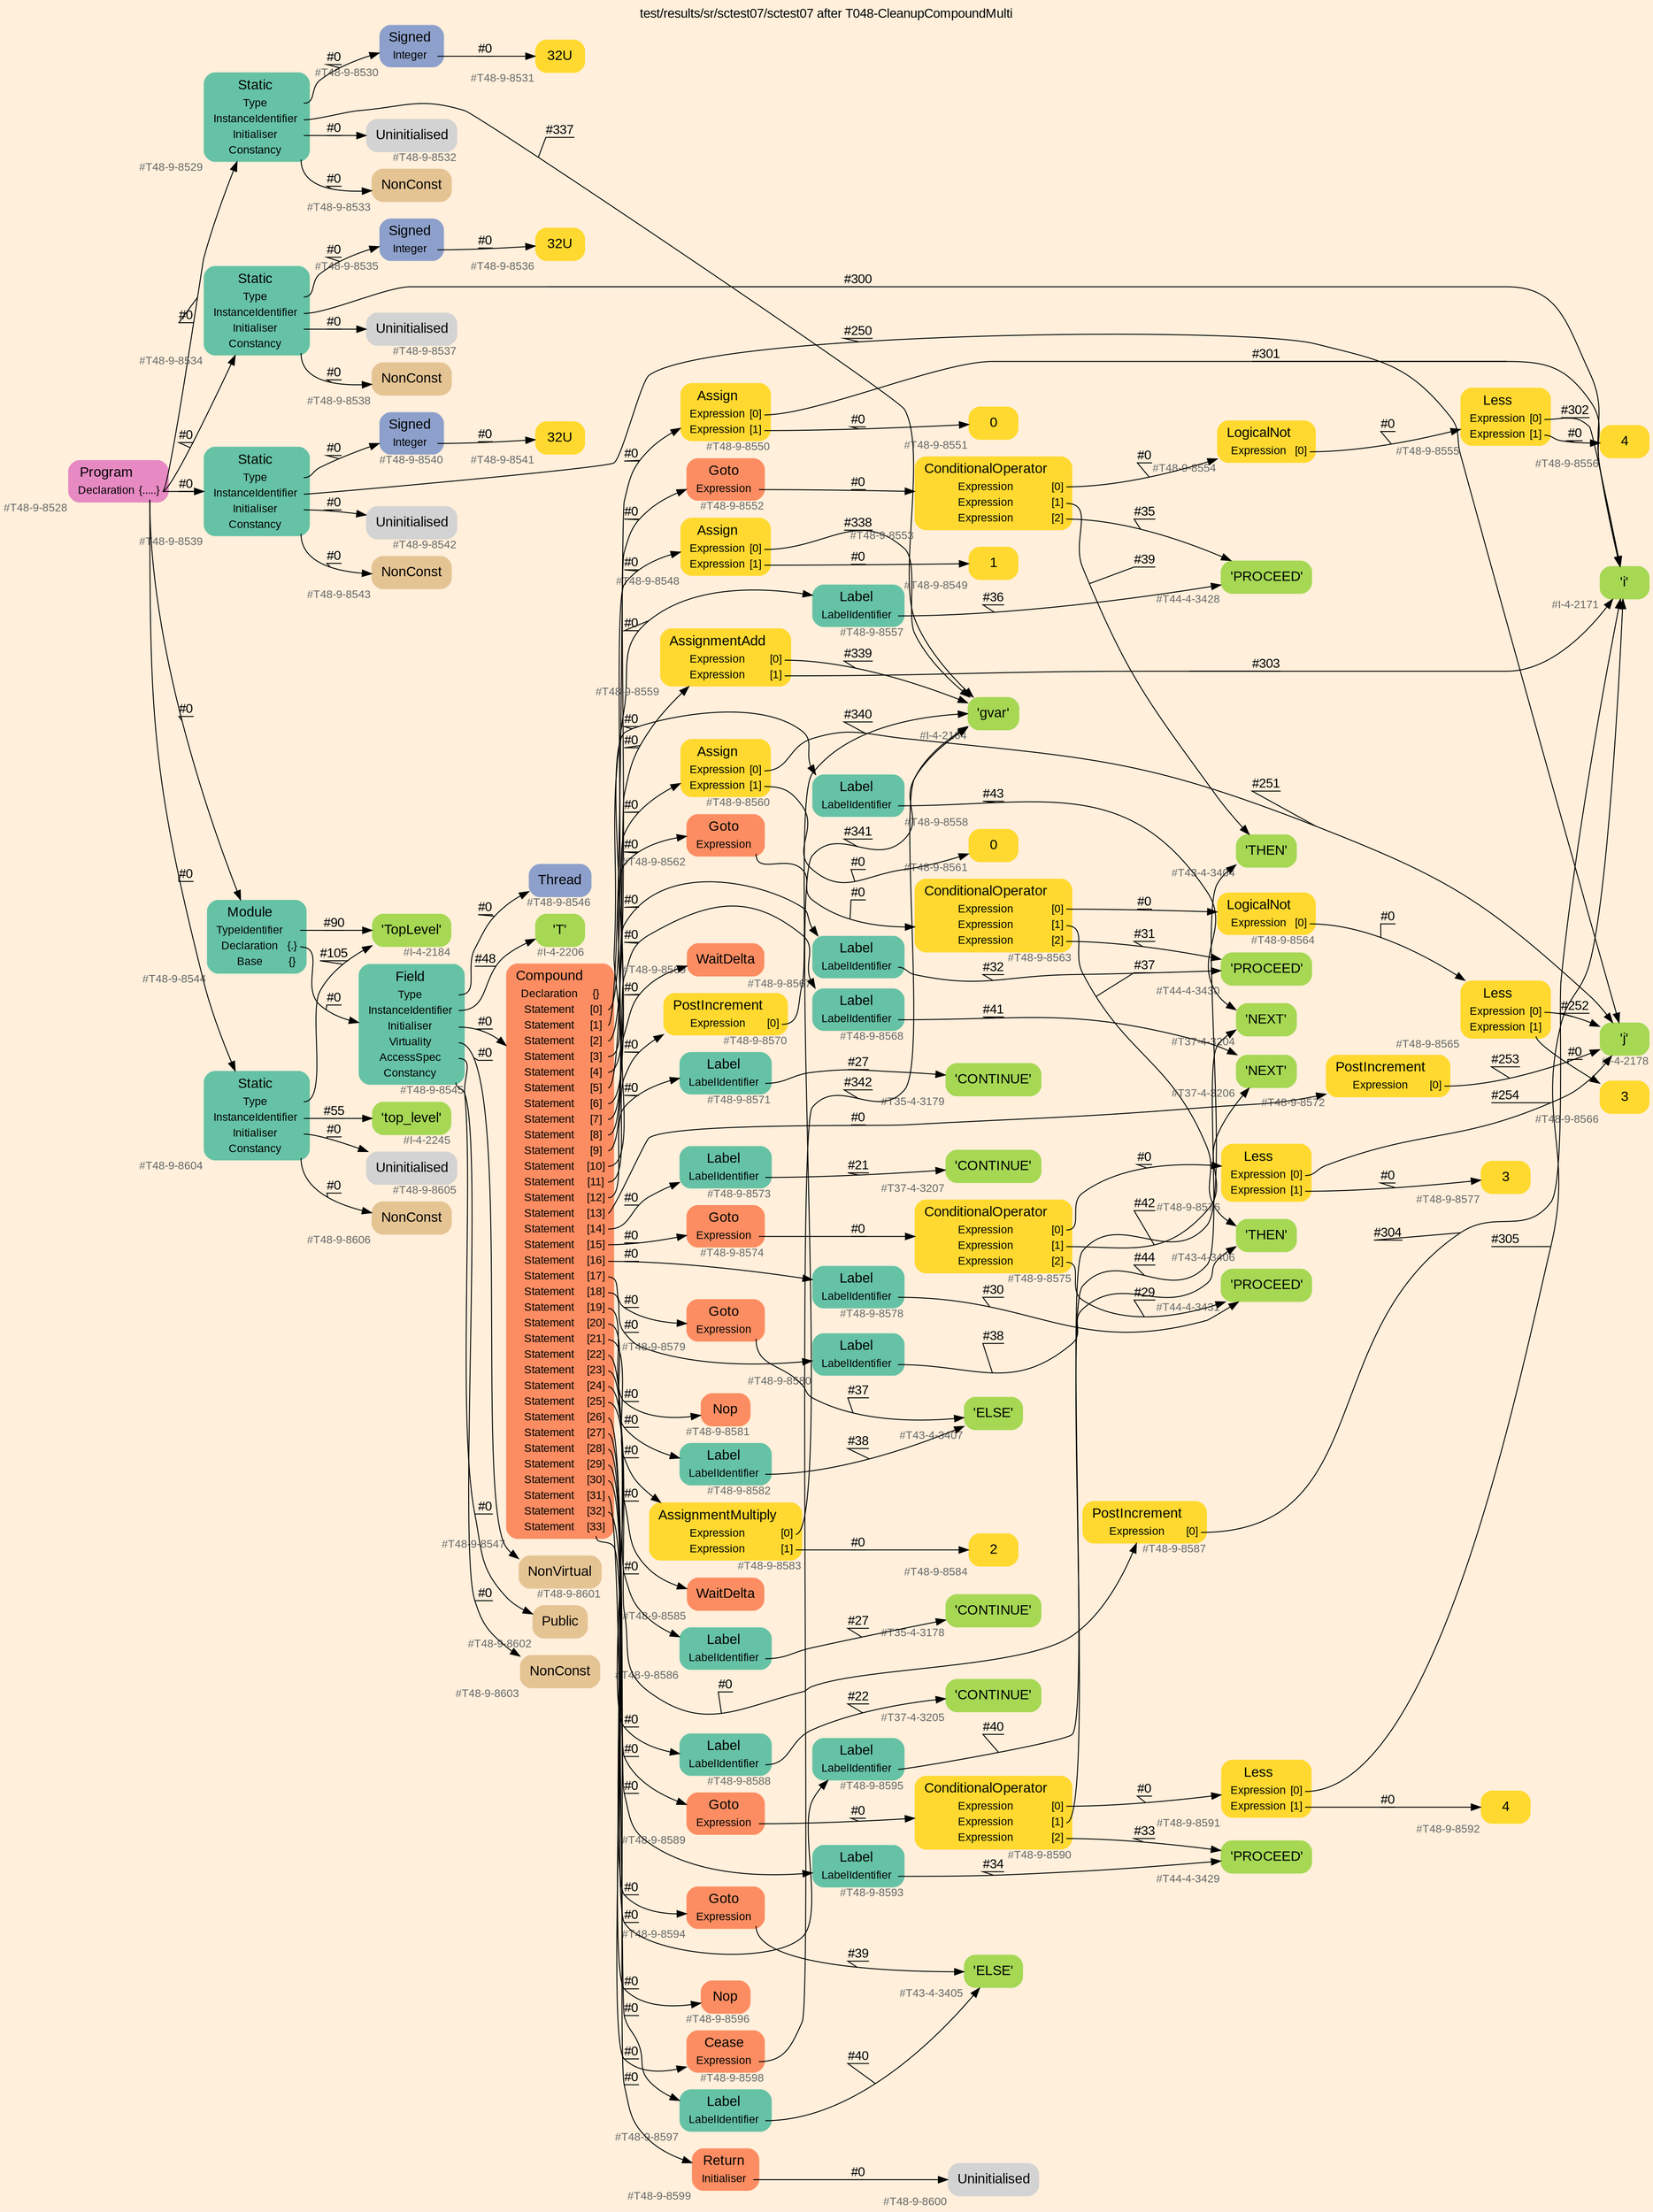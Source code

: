 digraph "test/results/sr/sctest07/sctest07 after T048-CleanupCompoundMulti" {
label = "test/results/sr/sctest07/sctest07 after T048-CleanupCompoundMulti"
labelloc = t
graph [
    rankdir = "LR"
    ranksep = 0.3
    bgcolor = antiquewhite1
    color = black
    fontcolor = black
    fontname = "Arial"
];
node [
    fontname = "Arial"
];
edge [
    fontname = "Arial"
];

// -------------------- node figure --------------------
// -------- block #T48-9-8528 ----------
"#T48-9-8528" [
    fillcolor = "/set28/4"
    xlabel = "#T48-9-8528"
    fontsize = "12"
    fontcolor = grey40
    shape = "plaintext"
    label = <<TABLE BORDER="0" CELLBORDER="0" CELLSPACING="0">
     <TR><TD><FONT COLOR="black" POINT-SIZE="15">Program</FONT></TD></TR>
     <TR><TD><FONT COLOR="black" POINT-SIZE="12">Declaration</FONT></TD><TD PORT="port0"><FONT COLOR="black" POINT-SIZE="12">{.....}</FONT></TD></TR>
    </TABLE>>
    style = "rounded,filled"
];

// -------- block #T48-9-8529 ----------
"#T48-9-8529" [
    fillcolor = "/set28/1"
    xlabel = "#T48-9-8529"
    fontsize = "12"
    fontcolor = grey40
    shape = "plaintext"
    label = <<TABLE BORDER="0" CELLBORDER="0" CELLSPACING="0">
     <TR><TD><FONT COLOR="black" POINT-SIZE="15">Static</FONT></TD></TR>
     <TR><TD><FONT COLOR="black" POINT-SIZE="12">Type</FONT></TD><TD PORT="port0"></TD></TR>
     <TR><TD><FONT COLOR="black" POINT-SIZE="12">InstanceIdentifier</FONT></TD><TD PORT="port1"></TD></TR>
     <TR><TD><FONT COLOR="black" POINT-SIZE="12">Initialiser</FONT></TD><TD PORT="port2"></TD></TR>
     <TR><TD><FONT COLOR="black" POINT-SIZE="12">Constancy</FONT></TD><TD PORT="port3"></TD></TR>
    </TABLE>>
    style = "rounded,filled"
];

// -------- block #T48-9-8530 ----------
"#T48-9-8530" [
    fillcolor = "/set28/3"
    xlabel = "#T48-9-8530"
    fontsize = "12"
    fontcolor = grey40
    shape = "plaintext"
    label = <<TABLE BORDER="0" CELLBORDER="0" CELLSPACING="0">
     <TR><TD><FONT COLOR="black" POINT-SIZE="15">Signed</FONT></TD></TR>
     <TR><TD><FONT COLOR="black" POINT-SIZE="12">Integer</FONT></TD><TD PORT="port0"></TD></TR>
    </TABLE>>
    style = "rounded,filled"
];

// -------- block #T48-9-8531 ----------
"#T48-9-8531" [
    fillcolor = "/set28/6"
    xlabel = "#T48-9-8531"
    fontsize = "12"
    fontcolor = grey40
    shape = "plaintext"
    label = <<TABLE BORDER="0" CELLBORDER="0" CELLSPACING="0">
     <TR><TD><FONT COLOR="black" POINT-SIZE="15">32U</FONT></TD></TR>
    </TABLE>>
    style = "rounded,filled"
];

// -------- block #I-4-2164 ----------
"#I-4-2164" [
    fillcolor = "/set28/5"
    xlabel = "#I-4-2164"
    fontsize = "12"
    fontcolor = grey40
    shape = "plaintext"
    label = <<TABLE BORDER="0" CELLBORDER="0" CELLSPACING="0">
     <TR><TD><FONT COLOR="black" POINT-SIZE="15">'gvar'</FONT></TD></TR>
    </TABLE>>
    style = "rounded,filled"
];

// -------- block #T48-9-8532 ----------
"#T48-9-8532" [
    xlabel = "#T48-9-8532"
    fontsize = "12"
    fontcolor = grey40
    shape = "plaintext"
    label = <<TABLE BORDER="0" CELLBORDER="0" CELLSPACING="0">
     <TR><TD><FONT COLOR="black" POINT-SIZE="15">Uninitialised</FONT></TD></TR>
    </TABLE>>
    style = "rounded,filled"
];

// -------- block #T48-9-8533 ----------
"#T48-9-8533" [
    fillcolor = "/set28/7"
    xlabel = "#T48-9-8533"
    fontsize = "12"
    fontcolor = grey40
    shape = "plaintext"
    label = <<TABLE BORDER="0" CELLBORDER="0" CELLSPACING="0">
     <TR><TD><FONT COLOR="black" POINT-SIZE="15">NonConst</FONT></TD></TR>
    </TABLE>>
    style = "rounded,filled"
];

// -------- block #T48-9-8534 ----------
"#T48-9-8534" [
    fillcolor = "/set28/1"
    xlabel = "#T48-9-8534"
    fontsize = "12"
    fontcolor = grey40
    shape = "plaintext"
    label = <<TABLE BORDER="0" CELLBORDER="0" CELLSPACING="0">
     <TR><TD><FONT COLOR="black" POINT-SIZE="15">Static</FONT></TD></TR>
     <TR><TD><FONT COLOR="black" POINT-SIZE="12">Type</FONT></TD><TD PORT="port0"></TD></TR>
     <TR><TD><FONT COLOR="black" POINT-SIZE="12">InstanceIdentifier</FONT></TD><TD PORT="port1"></TD></TR>
     <TR><TD><FONT COLOR="black" POINT-SIZE="12">Initialiser</FONT></TD><TD PORT="port2"></TD></TR>
     <TR><TD><FONT COLOR="black" POINT-SIZE="12">Constancy</FONT></TD><TD PORT="port3"></TD></TR>
    </TABLE>>
    style = "rounded,filled"
];

// -------- block #T48-9-8535 ----------
"#T48-9-8535" [
    fillcolor = "/set28/3"
    xlabel = "#T48-9-8535"
    fontsize = "12"
    fontcolor = grey40
    shape = "plaintext"
    label = <<TABLE BORDER="0" CELLBORDER="0" CELLSPACING="0">
     <TR><TD><FONT COLOR="black" POINT-SIZE="15">Signed</FONT></TD></TR>
     <TR><TD><FONT COLOR="black" POINT-SIZE="12">Integer</FONT></TD><TD PORT="port0"></TD></TR>
    </TABLE>>
    style = "rounded,filled"
];

// -------- block #T48-9-8536 ----------
"#T48-9-8536" [
    fillcolor = "/set28/6"
    xlabel = "#T48-9-8536"
    fontsize = "12"
    fontcolor = grey40
    shape = "plaintext"
    label = <<TABLE BORDER="0" CELLBORDER="0" CELLSPACING="0">
     <TR><TD><FONT COLOR="black" POINT-SIZE="15">32U</FONT></TD></TR>
    </TABLE>>
    style = "rounded,filled"
];

// -------- block #I-4-2171 ----------
"#I-4-2171" [
    fillcolor = "/set28/5"
    xlabel = "#I-4-2171"
    fontsize = "12"
    fontcolor = grey40
    shape = "plaintext"
    label = <<TABLE BORDER="0" CELLBORDER="0" CELLSPACING="0">
     <TR><TD><FONT COLOR="black" POINT-SIZE="15">'i'</FONT></TD></TR>
    </TABLE>>
    style = "rounded,filled"
];

// -------- block #T48-9-8537 ----------
"#T48-9-8537" [
    xlabel = "#T48-9-8537"
    fontsize = "12"
    fontcolor = grey40
    shape = "plaintext"
    label = <<TABLE BORDER="0" CELLBORDER="0" CELLSPACING="0">
     <TR><TD><FONT COLOR="black" POINT-SIZE="15">Uninitialised</FONT></TD></TR>
    </TABLE>>
    style = "rounded,filled"
];

// -------- block #T48-9-8538 ----------
"#T48-9-8538" [
    fillcolor = "/set28/7"
    xlabel = "#T48-9-8538"
    fontsize = "12"
    fontcolor = grey40
    shape = "plaintext"
    label = <<TABLE BORDER="0" CELLBORDER="0" CELLSPACING="0">
     <TR><TD><FONT COLOR="black" POINT-SIZE="15">NonConst</FONT></TD></TR>
    </TABLE>>
    style = "rounded,filled"
];

// -------- block #T48-9-8539 ----------
"#T48-9-8539" [
    fillcolor = "/set28/1"
    xlabel = "#T48-9-8539"
    fontsize = "12"
    fontcolor = grey40
    shape = "plaintext"
    label = <<TABLE BORDER="0" CELLBORDER="0" CELLSPACING="0">
     <TR><TD><FONT COLOR="black" POINT-SIZE="15">Static</FONT></TD></TR>
     <TR><TD><FONT COLOR="black" POINT-SIZE="12">Type</FONT></TD><TD PORT="port0"></TD></TR>
     <TR><TD><FONT COLOR="black" POINT-SIZE="12">InstanceIdentifier</FONT></TD><TD PORT="port1"></TD></TR>
     <TR><TD><FONT COLOR="black" POINT-SIZE="12">Initialiser</FONT></TD><TD PORT="port2"></TD></TR>
     <TR><TD><FONT COLOR="black" POINT-SIZE="12">Constancy</FONT></TD><TD PORT="port3"></TD></TR>
    </TABLE>>
    style = "rounded,filled"
];

// -------- block #T48-9-8540 ----------
"#T48-9-8540" [
    fillcolor = "/set28/3"
    xlabel = "#T48-9-8540"
    fontsize = "12"
    fontcolor = grey40
    shape = "plaintext"
    label = <<TABLE BORDER="0" CELLBORDER="0" CELLSPACING="0">
     <TR><TD><FONT COLOR="black" POINT-SIZE="15">Signed</FONT></TD></TR>
     <TR><TD><FONT COLOR="black" POINT-SIZE="12">Integer</FONT></TD><TD PORT="port0"></TD></TR>
    </TABLE>>
    style = "rounded,filled"
];

// -------- block #T48-9-8541 ----------
"#T48-9-8541" [
    fillcolor = "/set28/6"
    xlabel = "#T48-9-8541"
    fontsize = "12"
    fontcolor = grey40
    shape = "plaintext"
    label = <<TABLE BORDER="0" CELLBORDER="0" CELLSPACING="0">
     <TR><TD><FONT COLOR="black" POINT-SIZE="15">32U</FONT></TD></TR>
    </TABLE>>
    style = "rounded,filled"
];

// -------- block #I-4-2178 ----------
"#I-4-2178" [
    fillcolor = "/set28/5"
    xlabel = "#I-4-2178"
    fontsize = "12"
    fontcolor = grey40
    shape = "plaintext"
    label = <<TABLE BORDER="0" CELLBORDER="0" CELLSPACING="0">
     <TR><TD><FONT COLOR="black" POINT-SIZE="15">'j'</FONT></TD></TR>
    </TABLE>>
    style = "rounded,filled"
];

// -------- block #T48-9-8542 ----------
"#T48-9-8542" [
    xlabel = "#T48-9-8542"
    fontsize = "12"
    fontcolor = grey40
    shape = "plaintext"
    label = <<TABLE BORDER="0" CELLBORDER="0" CELLSPACING="0">
     <TR><TD><FONT COLOR="black" POINT-SIZE="15">Uninitialised</FONT></TD></TR>
    </TABLE>>
    style = "rounded,filled"
];

// -------- block #T48-9-8543 ----------
"#T48-9-8543" [
    fillcolor = "/set28/7"
    xlabel = "#T48-9-8543"
    fontsize = "12"
    fontcolor = grey40
    shape = "plaintext"
    label = <<TABLE BORDER="0" CELLBORDER="0" CELLSPACING="0">
     <TR><TD><FONT COLOR="black" POINT-SIZE="15">NonConst</FONT></TD></TR>
    </TABLE>>
    style = "rounded,filled"
];

// -------- block #T48-9-8544 ----------
"#T48-9-8544" [
    fillcolor = "/set28/1"
    xlabel = "#T48-9-8544"
    fontsize = "12"
    fontcolor = grey40
    shape = "plaintext"
    label = <<TABLE BORDER="0" CELLBORDER="0" CELLSPACING="0">
     <TR><TD><FONT COLOR="black" POINT-SIZE="15">Module</FONT></TD></TR>
     <TR><TD><FONT COLOR="black" POINT-SIZE="12">TypeIdentifier</FONT></TD><TD PORT="port0"></TD></TR>
     <TR><TD><FONT COLOR="black" POINT-SIZE="12">Declaration</FONT></TD><TD PORT="port1"><FONT COLOR="black" POINT-SIZE="12">{.}</FONT></TD></TR>
     <TR><TD><FONT COLOR="black" POINT-SIZE="12">Base</FONT></TD><TD PORT="port2"><FONT COLOR="black" POINT-SIZE="12">{}</FONT></TD></TR>
    </TABLE>>
    style = "rounded,filled"
];

// -------- block #I-4-2184 ----------
"#I-4-2184" [
    fillcolor = "/set28/5"
    xlabel = "#I-4-2184"
    fontsize = "12"
    fontcolor = grey40
    shape = "plaintext"
    label = <<TABLE BORDER="0" CELLBORDER="0" CELLSPACING="0">
     <TR><TD><FONT COLOR="black" POINT-SIZE="15">'TopLevel'</FONT></TD></TR>
    </TABLE>>
    style = "rounded,filled"
];

// -------- block #T48-9-8545 ----------
"#T48-9-8545" [
    fillcolor = "/set28/1"
    xlabel = "#T48-9-8545"
    fontsize = "12"
    fontcolor = grey40
    shape = "plaintext"
    label = <<TABLE BORDER="0" CELLBORDER="0" CELLSPACING="0">
     <TR><TD><FONT COLOR="black" POINT-SIZE="15">Field</FONT></TD></TR>
     <TR><TD><FONT COLOR="black" POINT-SIZE="12">Type</FONT></TD><TD PORT="port0"></TD></TR>
     <TR><TD><FONT COLOR="black" POINT-SIZE="12">InstanceIdentifier</FONT></TD><TD PORT="port1"></TD></TR>
     <TR><TD><FONT COLOR="black" POINT-SIZE="12">Initialiser</FONT></TD><TD PORT="port2"></TD></TR>
     <TR><TD><FONT COLOR="black" POINT-SIZE="12">Virtuality</FONT></TD><TD PORT="port3"></TD></TR>
     <TR><TD><FONT COLOR="black" POINT-SIZE="12">AccessSpec</FONT></TD><TD PORT="port4"></TD></TR>
     <TR><TD><FONT COLOR="black" POINT-SIZE="12">Constancy</FONT></TD><TD PORT="port5"></TD></TR>
    </TABLE>>
    style = "rounded,filled"
];

// -------- block #T48-9-8546 ----------
"#T48-9-8546" [
    fillcolor = "/set28/3"
    xlabel = "#T48-9-8546"
    fontsize = "12"
    fontcolor = grey40
    shape = "plaintext"
    label = <<TABLE BORDER="0" CELLBORDER="0" CELLSPACING="0">
     <TR><TD><FONT COLOR="black" POINT-SIZE="15">Thread</FONT></TD></TR>
    </TABLE>>
    style = "rounded,filled"
];

// -------- block #I-4-2206 ----------
"#I-4-2206" [
    fillcolor = "/set28/5"
    xlabel = "#I-4-2206"
    fontsize = "12"
    fontcolor = grey40
    shape = "plaintext"
    label = <<TABLE BORDER="0" CELLBORDER="0" CELLSPACING="0">
     <TR><TD><FONT COLOR="black" POINT-SIZE="15">'T'</FONT></TD></TR>
    </TABLE>>
    style = "rounded,filled"
];

// -------- block #T48-9-8547 ----------
"#T48-9-8547" [
    fillcolor = "/set28/2"
    xlabel = "#T48-9-8547"
    fontsize = "12"
    fontcolor = grey40
    shape = "plaintext"
    label = <<TABLE BORDER="0" CELLBORDER="0" CELLSPACING="0">
     <TR><TD><FONT COLOR="black" POINT-SIZE="15">Compound</FONT></TD></TR>
     <TR><TD><FONT COLOR="black" POINT-SIZE="12">Declaration</FONT></TD><TD PORT="port0"><FONT COLOR="black" POINT-SIZE="12">{}</FONT></TD></TR>
     <TR><TD><FONT COLOR="black" POINT-SIZE="12">Statement</FONT></TD><TD PORT="port1"><FONT COLOR="black" POINT-SIZE="12">[0]</FONT></TD></TR>
     <TR><TD><FONT COLOR="black" POINT-SIZE="12">Statement</FONT></TD><TD PORT="port2"><FONT COLOR="black" POINT-SIZE="12">[1]</FONT></TD></TR>
     <TR><TD><FONT COLOR="black" POINT-SIZE="12">Statement</FONT></TD><TD PORT="port3"><FONT COLOR="black" POINT-SIZE="12">[2]</FONT></TD></TR>
     <TR><TD><FONT COLOR="black" POINT-SIZE="12">Statement</FONT></TD><TD PORT="port4"><FONT COLOR="black" POINT-SIZE="12">[3]</FONT></TD></TR>
     <TR><TD><FONT COLOR="black" POINT-SIZE="12">Statement</FONT></TD><TD PORT="port5"><FONT COLOR="black" POINT-SIZE="12">[4]</FONT></TD></TR>
     <TR><TD><FONT COLOR="black" POINT-SIZE="12">Statement</FONT></TD><TD PORT="port6"><FONT COLOR="black" POINT-SIZE="12">[5]</FONT></TD></TR>
     <TR><TD><FONT COLOR="black" POINT-SIZE="12">Statement</FONT></TD><TD PORT="port7"><FONT COLOR="black" POINT-SIZE="12">[6]</FONT></TD></TR>
     <TR><TD><FONT COLOR="black" POINT-SIZE="12">Statement</FONT></TD><TD PORT="port8"><FONT COLOR="black" POINT-SIZE="12">[7]</FONT></TD></TR>
     <TR><TD><FONT COLOR="black" POINT-SIZE="12">Statement</FONT></TD><TD PORT="port9"><FONT COLOR="black" POINT-SIZE="12">[8]</FONT></TD></TR>
     <TR><TD><FONT COLOR="black" POINT-SIZE="12">Statement</FONT></TD><TD PORT="port10"><FONT COLOR="black" POINT-SIZE="12">[9]</FONT></TD></TR>
     <TR><TD><FONT COLOR="black" POINT-SIZE="12">Statement</FONT></TD><TD PORT="port11"><FONT COLOR="black" POINT-SIZE="12">[10]</FONT></TD></TR>
     <TR><TD><FONT COLOR="black" POINT-SIZE="12">Statement</FONT></TD><TD PORT="port12"><FONT COLOR="black" POINT-SIZE="12">[11]</FONT></TD></TR>
     <TR><TD><FONT COLOR="black" POINT-SIZE="12">Statement</FONT></TD><TD PORT="port13"><FONT COLOR="black" POINT-SIZE="12">[12]</FONT></TD></TR>
     <TR><TD><FONT COLOR="black" POINT-SIZE="12">Statement</FONT></TD><TD PORT="port14"><FONT COLOR="black" POINT-SIZE="12">[13]</FONT></TD></TR>
     <TR><TD><FONT COLOR="black" POINT-SIZE="12">Statement</FONT></TD><TD PORT="port15"><FONT COLOR="black" POINT-SIZE="12">[14]</FONT></TD></TR>
     <TR><TD><FONT COLOR="black" POINT-SIZE="12">Statement</FONT></TD><TD PORT="port16"><FONT COLOR="black" POINT-SIZE="12">[15]</FONT></TD></TR>
     <TR><TD><FONT COLOR="black" POINT-SIZE="12">Statement</FONT></TD><TD PORT="port17"><FONT COLOR="black" POINT-SIZE="12">[16]</FONT></TD></TR>
     <TR><TD><FONT COLOR="black" POINT-SIZE="12">Statement</FONT></TD><TD PORT="port18"><FONT COLOR="black" POINT-SIZE="12">[17]</FONT></TD></TR>
     <TR><TD><FONT COLOR="black" POINT-SIZE="12">Statement</FONT></TD><TD PORT="port19"><FONT COLOR="black" POINT-SIZE="12">[18]</FONT></TD></TR>
     <TR><TD><FONT COLOR="black" POINT-SIZE="12">Statement</FONT></TD><TD PORT="port20"><FONT COLOR="black" POINT-SIZE="12">[19]</FONT></TD></TR>
     <TR><TD><FONT COLOR="black" POINT-SIZE="12">Statement</FONT></TD><TD PORT="port21"><FONT COLOR="black" POINT-SIZE="12">[20]</FONT></TD></TR>
     <TR><TD><FONT COLOR="black" POINT-SIZE="12">Statement</FONT></TD><TD PORT="port22"><FONT COLOR="black" POINT-SIZE="12">[21]</FONT></TD></TR>
     <TR><TD><FONT COLOR="black" POINT-SIZE="12">Statement</FONT></TD><TD PORT="port23"><FONT COLOR="black" POINT-SIZE="12">[22]</FONT></TD></TR>
     <TR><TD><FONT COLOR="black" POINT-SIZE="12">Statement</FONT></TD><TD PORT="port24"><FONT COLOR="black" POINT-SIZE="12">[23]</FONT></TD></TR>
     <TR><TD><FONT COLOR="black" POINT-SIZE="12">Statement</FONT></TD><TD PORT="port25"><FONT COLOR="black" POINT-SIZE="12">[24]</FONT></TD></TR>
     <TR><TD><FONT COLOR="black" POINT-SIZE="12">Statement</FONT></TD><TD PORT="port26"><FONT COLOR="black" POINT-SIZE="12">[25]</FONT></TD></TR>
     <TR><TD><FONT COLOR="black" POINT-SIZE="12">Statement</FONT></TD><TD PORT="port27"><FONT COLOR="black" POINT-SIZE="12">[26]</FONT></TD></TR>
     <TR><TD><FONT COLOR="black" POINT-SIZE="12">Statement</FONT></TD><TD PORT="port28"><FONT COLOR="black" POINT-SIZE="12">[27]</FONT></TD></TR>
     <TR><TD><FONT COLOR="black" POINT-SIZE="12">Statement</FONT></TD><TD PORT="port29"><FONT COLOR="black" POINT-SIZE="12">[28]</FONT></TD></TR>
     <TR><TD><FONT COLOR="black" POINT-SIZE="12">Statement</FONT></TD><TD PORT="port30"><FONT COLOR="black" POINT-SIZE="12">[29]</FONT></TD></TR>
     <TR><TD><FONT COLOR="black" POINT-SIZE="12">Statement</FONT></TD><TD PORT="port31"><FONT COLOR="black" POINT-SIZE="12">[30]</FONT></TD></TR>
     <TR><TD><FONT COLOR="black" POINT-SIZE="12">Statement</FONT></TD><TD PORT="port32"><FONT COLOR="black" POINT-SIZE="12">[31]</FONT></TD></TR>
     <TR><TD><FONT COLOR="black" POINT-SIZE="12">Statement</FONT></TD><TD PORT="port33"><FONT COLOR="black" POINT-SIZE="12">[32]</FONT></TD></TR>
     <TR><TD><FONT COLOR="black" POINT-SIZE="12">Statement</FONT></TD><TD PORT="port34"><FONT COLOR="black" POINT-SIZE="12">[33]</FONT></TD></TR>
    </TABLE>>
    style = "rounded,filled"
];

// -------- block #T48-9-8548 ----------
"#T48-9-8548" [
    fillcolor = "/set28/6"
    xlabel = "#T48-9-8548"
    fontsize = "12"
    fontcolor = grey40
    shape = "plaintext"
    label = <<TABLE BORDER="0" CELLBORDER="0" CELLSPACING="0">
     <TR><TD><FONT COLOR="black" POINT-SIZE="15">Assign</FONT></TD></TR>
     <TR><TD><FONT COLOR="black" POINT-SIZE="12">Expression</FONT></TD><TD PORT="port0"><FONT COLOR="black" POINT-SIZE="12">[0]</FONT></TD></TR>
     <TR><TD><FONT COLOR="black" POINT-SIZE="12">Expression</FONT></TD><TD PORT="port1"><FONT COLOR="black" POINT-SIZE="12">[1]</FONT></TD></TR>
    </TABLE>>
    style = "rounded,filled"
];

// -------- block #T48-9-8549 ----------
"#T48-9-8549" [
    fillcolor = "/set28/6"
    xlabel = "#T48-9-8549"
    fontsize = "12"
    fontcolor = grey40
    shape = "plaintext"
    label = <<TABLE BORDER="0" CELLBORDER="0" CELLSPACING="0">
     <TR><TD><FONT COLOR="black" POINT-SIZE="15">1</FONT></TD></TR>
    </TABLE>>
    style = "rounded,filled"
];

// -------- block #T48-9-8550 ----------
"#T48-9-8550" [
    fillcolor = "/set28/6"
    xlabel = "#T48-9-8550"
    fontsize = "12"
    fontcolor = grey40
    shape = "plaintext"
    label = <<TABLE BORDER="0" CELLBORDER="0" CELLSPACING="0">
     <TR><TD><FONT COLOR="black" POINT-SIZE="15">Assign</FONT></TD></TR>
     <TR><TD><FONT COLOR="black" POINT-SIZE="12">Expression</FONT></TD><TD PORT="port0"><FONT COLOR="black" POINT-SIZE="12">[0]</FONT></TD></TR>
     <TR><TD><FONT COLOR="black" POINT-SIZE="12">Expression</FONT></TD><TD PORT="port1"><FONT COLOR="black" POINT-SIZE="12">[1]</FONT></TD></TR>
    </TABLE>>
    style = "rounded,filled"
];

// -------- block #T48-9-8551 ----------
"#T48-9-8551" [
    fillcolor = "/set28/6"
    xlabel = "#T48-9-8551"
    fontsize = "12"
    fontcolor = grey40
    shape = "plaintext"
    label = <<TABLE BORDER="0" CELLBORDER="0" CELLSPACING="0">
     <TR><TD><FONT COLOR="black" POINT-SIZE="15">0</FONT></TD></TR>
    </TABLE>>
    style = "rounded,filled"
];

// -------- block #T48-9-8552 ----------
"#T48-9-8552" [
    fillcolor = "/set28/2"
    xlabel = "#T48-9-8552"
    fontsize = "12"
    fontcolor = grey40
    shape = "plaintext"
    label = <<TABLE BORDER="0" CELLBORDER="0" CELLSPACING="0">
     <TR><TD><FONT COLOR="black" POINT-SIZE="15">Goto</FONT></TD></TR>
     <TR><TD><FONT COLOR="black" POINT-SIZE="12">Expression</FONT></TD><TD PORT="port0"></TD></TR>
    </TABLE>>
    style = "rounded,filled"
];

// -------- block #T48-9-8553 ----------
"#T48-9-8553" [
    fillcolor = "/set28/6"
    xlabel = "#T48-9-8553"
    fontsize = "12"
    fontcolor = grey40
    shape = "plaintext"
    label = <<TABLE BORDER="0" CELLBORDER="0" CELLSPACING="0">
     <TR><TD><FONT COLOR="black" POINT-SIZE="15">ConditionalOperator</FONT></TD></TR>
     <TR><TD><FONT COLOR="black" POINT-SIZE="12">Expression</FONT></TD><TD PORT="port0"><FONT COLOR="black" POINT-SIZE="12">[0]</FONT></TD></TR>
     <TR><TD><FONT COLOR="black" POINT-SIZE="12">Expression</FONT></TD><TD PORT="port1"><FONT COLOR="black" POINT-SIZE="12">[1]</FONT></TD></TR>
     <TR><TD><FONT COLOR="black" POINT-SIZE="12">Expression</FONT></TD><TD PORT="port2"><FONT COLOR="black" POINT-SIZE="12">[2]</FONT></TD></TR>
    </TABLE>>
    style = "rounded,filled"
];

// -------- block #T48-9-8554 ----------
"#T48-9-8554" [
    fillcolor = "/set28/6"
    xlabel = "#T48-9-8554"
    fontsize = "12"
    fontcolor = grey40
    shape = "plaintext"
    label = <<TABLE BORDER="0" CELLBORDER="0" CELLSPACING="0">
     <TR><TD><FONT COLOR="black" POINT-SIZE="15">LogicalNot</FONT></TD></TR>
     <TR><TD><FONT COLOR="black" POINT-SIZE="12">Expression</FONT></TD><TD PORT="port0"><FONT COLOR="black" POINT-SIZE="12">[0]</FONT></TD></TR>
    </TABLE>>
    style = "rounded,filled"
];

// -------- block #T48-9-8555 ----------
"#T48-9-8555" [
    fillcolor = "/set28/6"
    xlabel = "#T48-9-8555"
    fontsize = "12"
    fontcolor = grey40
    shape = "plaintext"
    label = <<TABLE BORDER="0" CELLBORDER="0" CELLSPACING="0">
     <TR><TD><FONT COLOR="black" POINT-SIZE="15">Less</FONT></TD></TR>
     <TR><TD><FONT COLOR="black" POINT-SIZE="12">Expression</FONT></TD><TD PORT="port0"><FONT COLOR="black" POINT-SIZE="12">[0]</FONT></TD></TR>
     <TR><TD><FONT COLOR="black" POINT-SIZE="12">Expression</FONT></TD><TD PORT="port1"><FONT COLOR="black" POINT-SIZE="12">[1]</FONT></TD></TR>
    </TABLE>>
    style = "rounded,filled"
];

// -------- block #T48-9-8556 ----------
"#T48-9-8556" [
    fillcolor = "/set28/6"
    xlabel = "#T48-9-8556"
    fontsize = "12"
    fontcolor = grey40
    shape = "plaintext"
    label = <<TABLE BORDER="0" CELLBORDER="0" CELLSPACING="0">
     <TR><TD><FONT COLOR="black" POINT-SIZE="15">4</FONT></TD></TR>
    </TABLE>>
    style = "rounded,filled"
];

// -------- block #T43-4-3404 ----------
"#T43-4-3404" [
    fillcolor = "/set28/5"
    xlabel = "#T43-4-3404"
    fontsize = "12"
    fontcolor = grey40
    shape = "plaintext"
    label = <<TABLE BORDER="0" CELLBORDER="0" CELLSPACING="0">
     <TR><TD><FONT COLOR="black" POINT-SIZE="15">'THEN'</FONT></TD></TR>
    </TABLE>>
    style = "rounded,filled"
];

// -------- block #T44-4-3428 ----------
"#T44-4-3428" [
    fillcolor = "/set28/5"
    xlabel = "#T44-4-3428"
    fontsize = "12"
    fontcolor = grey40
    shape = "plaintext"
    label = <<TABLE BORDER="0" CELLBORDER="0" CELLSPACING="0">
     <TR><TD><FONT COLOR="black" POINT-SIZE="15">'PROCEED'</FONT></TD></TR>
    </TABLE>>
    style = "rounded,filled"
];

// -------- block #T48-9-8557 ----------
"#T48-9-8557" [
    fillcolor = "/set28/1"
    xlabel = "#T48-9-8557"
    fontsize = "12"
    fontcolor = grey40
    shape = "plaintext"
    label = <<TABLE BORDER="0" CELLBORDER="0" CELLSPACING="0">
     <TR><TD><FONT COLOR="black" POINT-SIZE="15">Label</FONT></TD></TR>
     <TR><TD><FONT COLOR="black" POINT-SIZE="12">LabelIdentifier</FONT></TD><TD PORT="port0"></TD></TR>
    </TABLE>>
    style = "rounded,filled"
];

// -------- block #T48-9-8558 ----------
"#T48-9-8558" [
    fillcolor = "/set28/1"
    xlabel = "#T48-9-8558"
    fontsize = "12"
    fontcolor = grey40
    shape = "plaintext"
    label = <<TABLE BORDER="0" CELLBORDER="0" CELLSPACING="0">
     <TR><TD><FONT COLOR="black" POINT-SIZE="15">Label</FONT></TD></TR>
     <TR><TD><FONT COLOR="black" POINT-SIZE="12">LabelIdentifier</FONT></TD><TD PORT="port0"></TD></TR>
    </TABLE>>
    style = "rounded,filled"
];

// -------- block #T37-4-3204 ----------
"#T37-4-3204" [
    fillcolor = "/set28/5"
    xlabel = "#T37-4-3204"
    fontsize = "12"
    fontcolor = grey40
    shape = "plaintext"
    label = <<TABLE BORDER="0" CELLBORDER="0" CELLSPACING="0">
     <TR><TD><FONT COLOR="black" POINT-SIZE="15">'NEXT'</FONT></TD></TR>
    </TABLE>>
    style = "rounded,filled"
];

// -------- block #T48-9-8559 ----------
"#T48-9-8559" [
    fillcolor = "/set28/6"
    xlabel = "#T48-9-8559"
    fontsize = "12"
    fontcolor = grey40
    shape = "plaintext"
    label = <<TABLE BORDER="0" CELLBORDER="0" CELLSPACING="0">
     <TR><TD><FONT COLOR="black" POINT-SIZE="15">AssignmentAdd</FONT></TD></TR>
     <TR><TD><FONT COLOR="black" POINT-SIZE="12">Expression</FONT></TD><TD PORT="port0"><FONT COLOR="black" POINT-SIZE="12">[0]</FONT></TD></TR>
     <TR><TD><FONT COLOR="black" POINT-SIZE="12">Expression</FONT></TD><TD PORT="port1"><FONT COLOR="black" POINT-SIZE="12">[1]</FONT></TD></TR>
    </TABLE>>
    style = "rounded,filled"
];

// -------- block #T48-9-8560 ----------
"#T48-9-8560" [
    fillcolor = "/set28/6"
    xlabel = "#T48-9-8560"
    fontsize = "12"
    fontcolor = grey40
    shape = "plaintext"
    label = <<TABLE BORDER="0" CELLBORDER="0" CELLSPACING="0">
     <TR><TD><FONT COLOR="black" POINT-SIZE="15">Assign</FONT></TD></TR>
     <TR><TD><FONT COLOR="black" POINT-SIZE="12">Expression</FONT></TD><TD PORT="port0"><FONT COLOR="black" POINT-SIZE="12">[0]</FONT></TD></TR>
     <TR><TD><FONT COLOR="black" POINT-SIZE="12">Expression</FONT></TD><TD PORT="port1"><FONT COLOR="black" POINT-SIZE="12">[1]</FONT></TD></TR>
    </TABLE>>
    style = "rounded,filled"
];

// -------- block #T48-9-8561 ----------
"#T48-9-8561" [
    fillcolor = "/set28/6"
    xlabel = "#T48-9-8561"
    fontsize = "12"
    fontcolor = grey40
    shape = "plaintext"
    label = <<TABLE BORDER="0" CELLBORDER="0" CELLSPACING="0">
     <TR><TD><FONT COLOR="black" POINT-SIZE="15">0</FONT></TD></TR>
    </TABLE>>
    style = "rounded,filled"
];

// -------- block #T48-9-8562 ----------
"#T48-9-8562" [
    fillcolor = "/set28/2"
    xlabel = "#T48-9-8562"
    fontsize = "12"
    fontcolor = grey40
    shape = "plaintext"
    label = <<TABLE BORDER="0" CELLBORDER="0" CELLSPACING="0">
     <TR><TD><FONT COLOR="black" POINT-SIZE="15">Goto</FONT></TD></TR>
     <TR><TD><FONT COLOR="black" POINT-SIZE="12">Expression</FONT></TD><TD PORT="port0"></TD></TR>
    </TABLE>>
    style = "rounded,filled"
];

// -------- block #T48-9-8563 ----------
"#T48-9-8563" [
    fillcolor = "/set28/6"
    xlabel = "#T48-9-8563"
    fontsize = "12"
    fontcolor = grey40
    shape = "plaintext"
    label = <<TABLE BORDER="0" CELLBORDER="0" CELLSPACING="0">
     <TR><TD><FONT COLOR="black" POINT-SIZE="15">ConditionalOperator</FONT></TD></TR>
     <TR><TD><FONT COLOR="black" POINT-SIZE="12">Expression</FONT></TD><TD PORT="port0"><FONT COLOR="black" POINT-SIZE="12">[0]</FONT></TD></TR>
     <TR><TD><FONT COLOR="black" POINT-SIZE="12">Expression</FONT></TD><TD PORT="port1"><FONT COLOR="black" POINT-SIZE="12">[1]</FONT></TD></TR>
     <TR><TD><FONT COLOR="black" POINT-SIZE="12">Expression</FONT></TD><TD PORT="port2"><FONT COLOR="black" POINT-SIZE="12">[2]</FONT></TD></TR>
    </TABLE>>
    style = "rounded,filled"
];

// -------- block #T48-9-8564 ----------
"#T48-9-8564" [
    fillcolor = "/set28/6"
    xlabel = "#T48-9-8564"
    fontsize = "12"
    fontcolor = grey40
    shape = "plaintext"
    label = <<TABLE BORDER="0" CELLBORDER="0" CELLSPACING="0">
     <TR><TD><FONT COLOR="black" POINT-SIZE="15">LogicalNot</FONT></TD></TR>
     <TR><TD><FONT COLOR="black" POINT-SIZE="12">Expression</FONT></TD><TD PORT="port0"><FONT COLOR="black" POINT-SIZE="12">[0]</FONT></TD></TR>
    </TABLE>>
    style = "rounded,filled"
];

// -------- block #T48-9-8565 ----------
"#T48-9-8565" [
    fillcolor = "/set28/6"
    xlabel = "#T48-9-8565"
    fontsize = "12"
    fontcolor = grey40
    shape = "plaintext"
    label = <<TABLE BORDER="0" CELLBORDER="0" CELLSPACING="0">
     <TR><TD><FONT COLOR="black" POINT-SIZE="15">Less</FONT></TD></TR>
     <TR><TD><FONT COLOR="black" POINT-SIZE="12">Expression</FONT></TD><TD PORT="port0"><FONT COLOR="black" POINT-SIZE="12">[0]</FONT></TD></TR>
     <TR><TD><FONT COLOR="black" POINT-SIZE="12">Expression</FONT></TD><TD PORT="port1"><FONT COLOR="black" POINT-SIZE="12">[1]</FONT></TD></TR>
    </TABLE>>
    style = "rounded,filled"
];

// -------- block #T48-9-8566 ----------
"#T48-9-8566" [
    fillcolor = "/set28/6"
    xlabel = "#T48-9-8566"
    fontsize = "12"
    fontcolor = grey40
    shape = "plaintext"
    label = <<TABLE BORDER="0" CELLBORDER="0" CELLSPACING="0">
     <TR><TD><FONT COLOR="black" POINT-SIZE="15">3</FONT></TD></TR>
    </TABLE>>
    style = "rounded,filled"
];

// -------- block #T43-4-3406 ----------
"#T43-4-3406" [
    fillcolor = "/set28/5"
    xlabel = "#T43-4-3406"
    fontsize = "12"
    fontcolor = grey40
    shape = "plaintext"
    label = <<TABLE BORDER="0" CELLBORDER="0" CELLSPACING="0">
     <TR><TD><FONT COLOR="black" POINT-SIZE="15">'THEN'</FONT></TD></TR>
    </TABLE>>
    style = "rounded,filled"
];

// -------- block #T44-4-3430 ----------
"#T44-4-3430" [
    fillcolor = "/set28/5"
    xlabel = "#T44-4-3430"
    fontsize = "12"
    fontcolor = grey40
    shape = "plaintext"
    label = <<TABLE BORDER="0" CELLBORDER="0" CELLSPACING="0">
     <TR><TD><FONT COLOR="black" POINT-SIZE="15">'PROCEED'</FONT></TD></TR>
    </TABLE>>
    style = "rounded,filled"
];

// -------- block #T48-9-8567 ----------
"#T48-9-8567" [
    fillcolor = "/set28/1"
    xlabel = "#T48-9-8567"
    fontsize = "12"
    fontcolor = grey40
    shape = "plaintext"
    label = <<TABLE BORDER="0" CELLBORDER="0" CELLSPACING="0">
     <TR><TD><FONT COLOR="black" POINT-SIZE="15">Label</FONT></TD></TR>
     <TR><TD><FONT COLOR="black" POINT-SIZE="12">LabelIdentifier</FONT></TD><TD PORT="port0"></TD></TR>
    </TABLE>>
    style = "rounded,filled"
];

// -------- block #T48-9-8568 ----------
"#T48-9-8568" [
    fillcolor = "/set28/1"
    xlabel = "#T48-9-8568"
    fontsize = "12"
    fontcolor = grey40
    shape = "plaintext"
    label = <<TABLE BORDER="0" CELLBORDER="0" CELLSPACING="0">
     <TR><TD><FONT COLOR="black" POINT-SIZE="15">Label</FONT></TD></TR>
     <TR><TD><FONT COLOR="black" POINT-SIZE="12">LabelIdentifier</FONT></TD><TD PORT="port0"></TD></TR>
    </TABLE>>
    style = "rounded,filled"
];

// -------- block #T37-4-3206 ----------
"#T37-4-3206" [
    fillcolor = "/set28/5"
    xlabel = "#T37-4-3206"
    fontsize = "12"
    fontcolor = grey40
    shape = "plaintext"
    label = <<TABLE BORDER="0" CELLBORDER="0" CELLSPACING="0">
     <TR><TD><FONT COLOR="black" POINT-SIZE="15">'NEXT'</FONT></TD></TR>
    </TABLE>>
    style = "rounded,filled"
];

// -------- block #T48-9-8569 ----------
"#T48-9-8569" [
    fillcolor = "/set28/2"
    xlabel = "#T48-9-8569"
    fontsize = "12"
    fontcolor = grey40
    shape = "plaintext"
    label = <<TABLE BORDER="0" CELLBORDER="0" CELLSPACING="0">
     <TR><TD><FONT COLOR="black" POINT-SIZE="15">WaitDelta</FONT></TD></TR>
    </TABLE>>
    style = "rounded,filled"
];

// -------- block #T48-9-8570 ----------
"#T48-9-8570" [
    fillcolor = "/set28/6"
    xlabel = "#T48-9-8570"
    fontsize = "12"
    fontcolor = grey40
    shape = "plaintext"
    label = <<TABLE BORDER="0" CELLBORDER="0" CELLSPACING="0">
     <TR><TD><FONT COLOR="black" POINT-SIZE="15">PostIncrement</FONT></TD></TR>
     <TR><TD><FONT COLOR="black" POINT-SIZE="12">Expression</FONT></TD><TD PORT="port0"><FONT COLOR="black" POINT-SIZE="12">[0]</FONT></TD></TR>
    </TABLE>>
    style = "rounded,filled"
];

// -------- block #T48-9-8571 ----------
"#T48-9-8571" [
    fillcolor = "/set28/1"
    xlabel = "#T48-9-8571"
    fontsize = "12"
    fontcolor = grey40
    shape = "plaintext"
    label = <<TABLE BORDER="0" CELLBORDER="0" CELLSPACING="0">
     <TR><TD><FONT COLOR="black" POINT-SIZE="15">Label</FONT></TD></TR>
     <TR><TD><FONT COLOR="black" POINT-SIZE="12">LabelIdentifier</FONT></TD><TD PORT="port0"></TD></TR>
    </TABLE>>
    style = "rounded,filled"
];

// -------- block #T35-4-3179 ----------
"#T35-4-3179" [
    fillcolor = "/set28/5"
    xlabel = "#T35-4-3179"
    fontsize = "12"
    fontcolor = grey40
    shape = "plaintext"
    label = <<TABLE BORDER="0" CELLBORDER="0" CELLSPACING="0">
     <TR><TD><FONT COLOR="black" POINT-SIZE="15">'CONTINUE'</FONT></TD></TR>
    </TABLE>>
    style = "rounded,filled"
];

// -------- block #T48-9-8572 ----------
"#T48-9-8572" [
    fillcolor = "/set28/6"
    xlabel = "#T48-9-8572"
    fontsize = "12"
    fontcolor = grey40
    shape = "plaintext"
    label = <<TABLE BORDER="0" CELLBORDER="0" CELLSPACING="0">
     <TR><TD><FONT COLOR="black" POINT-SIZE="15">PostIncrement</FONT></TD></TR>
     <TR><TD><FONT COLOR="black" POINT-SIZE="12">Expression</FONT></TD><TD PORT="port0"><FONT COLOR="black" POINT-SIZE="12">[0]</FONT></TD></TR>
    </TABLE>>
    style = "rounded,filled"
];

// -------- block #T48-9-8573 ----------
"#T48-9-8573" [
    fillcolor = "/set28/1"
    xlabel = "#T48-9-8573"
    fontsize = "12"
    fontcolor = grey40
    shape = "plaintext"
    label = <<TABLE BORDER="0" CELLBORDER="0" CELLSPACING="0">
     <TR><TD><FONT COLOR="black" POINT-SIZE="15">Label</FONT></TD></TR>
     <TR><TD><FONT COLOR="black" POINT-SIZE="12">LabelIdentifier</FONT></TD><TD PORT="port0"></TD></TR>
    </TABLE>>
    style = "rounded,filled"
];

// -------- block #T37-4-3207 ----------
"#T37-4-3207" [
    fillcolor = "/set28/5"
    xlabel = "#T37-4-3207"
    fontsize = "12"
    fontcolor = grey40
    shape = "plaintext"
    label = <<TABLE BORDER="0" CELLBORDER="0" CELLSPACING="0">
     <TR><TD><FONT COLOR="black" POINT-SIZE="15">'CONTINUE'</FONT></TD></TR>
    </TABLE>>
    style = "rounded,filled"
];

// -------- block #T48-9-8574 ----------
"#T48-9-8574" [
    fillcolor = "/set28/2"
    xlabel = "#T48-9-8574"
    fontsize = "12"
    fontcolor = grey40
    shape = "plaintext"
    label = <<TABLE BORDER="0" CELLBORDER="0" CELLSPACING="0">
     <TR><TD><FONT COLOR="black" POINT-SIZE="15">Goto</FONT></TD></TR>
     <TR><TD><FONT COLOR="black" POINT-SIZE="12">Expression</FONT></TD><TD PORT="port0"></TD></TR>
    </TABLE>>
    style = "rounded,filled"
];

// -------- block #T48-9-8575 ----------
"#T48-9-8575" [
    fillcolor = "/set28/6"
    xlabel = "#T48-9-8575"
    fontsize = "12"
    fontcolor = grey40
    shape = "plaintext"
    label = <<TABLE BORDER="0" CELLBORDER="0" CELLSPACING="0">
     <TR><TD><FONT COLOR="black" POINT-SIZE="15">ConditionalOperator</FONT></TD></TR>
     <TR><TD><FONT COLOR="black" POINT-SIZE="12">Expression</FONT></TD><TD PORT="port0"><FONT COLOR="black" POINT-SIZE="12">[0]</FONT></TD></TR>
     <TR><TD><FONT COLOR="black" POINT-SIZE="12">Expression</FONT></TD><TD PORT="port1"><FONT COLOR="black" POINT-SIZE="12">[1]</FONT></TD></TR>
     <TR><TD><FONT COLOR="black" POINT-SIZE="12">Expression</FONT></TD><TD PORT="port2"><FONT COLOR="black" POINT-SIZE="12">[2]</FONT></TD></TR>
    </TABLE>>
    style = "rounded,filled"
];

// -------- block #T48-9-8576 ----------
"#T48-9-8576" [
    fillcolor = "/set28/6"
    xlabel = "#T48-9-8576"
    fontsize = "12"
    fontcolor = grey40
    shape = "plaintext"
    label = <<TABLE BORDER="0" CELLBORDER="0" CELLSPACING="0">
     <TR><TD><FONT COLOR="black" POINT-SIZE="15">Less</FONT></TD></TR>
     <TR><TD><FONT COLOR="black" POINT-SIZE="12">Expression</FONT></TD><TD PORT="port0"><FONT COLOR="black" POINT-SIZE="12">[0]</FONT></TD></TR>
     <TR><TD><FONT COLOR="black" POINT-SIZE="12">Expression</FONT></TD><TD PORT="port1"><FONT COLOR="black" POINT-SIZE="12">[1]</FONT></TD></TR>
    </TABLE>>
    style = "rounded,filled"
];

// -------- block #T48-9-8577 ----------
"#T48-9-8577" [
    fillcolor = "/set28/6"
    xlabel = "#T48-9-8577"
    fontsize = "12"
    fontcolor = grey40
    shape = "plaintext"
    label = <<TABLE BORDER="0" CELLBORDER="0" CELLSPACING="0">
     <TR><TD><FONT COLOR="black" POINT-SIZE="15">3</FONT></TD></TR>
    </TABLE>>
    style = "rounded,filled"
];

// -------- block #T44-4-3431 ----------
"#T44-4-3431" [
    fillcolor = "/set28/5"
    xlabel = "#T44-4-3431"
    fontsize = "12"
    fontcolor = grey40
    shape = "plaintext"
    label = <<TABLE BORDER="0" CELLBORDER="0" CELLSPACING="0">
     <TR><TD><FONT COLOR="black" POINT-SIZE="15">'PROCEED'</FONT></TD></TR>
    </TABLE>>
    style = "rounded,filled"
];

// -------- block #T48-9-8578 ----------
"#T48-9-8578" [
    fillcolor = "/set28/1"
    xlabel = "#T48-9-8578"
    fontsize = "12"
    fontcolor = grey40
    shape = "plaintext"
    label = <<TABLE BORDER="0" CELLBORDER="0" CELLSPACING="0">
     <TR><TD><FONT COLOR="black" POINT-SIZE="15">Label</FONT></TD></TR>
     <TR><TD><FONT COLOR="black" POINT-SIZE="12">LabelIdentifier</FONT></TD><TD PORT="port0"></TD></TR>
    </TABLE>>
    style = "rounded,filled"
];

// -------- block #T48-9-8579 ----------
"#T48-9-8579" [
    fillcolor = "/set28/2"
    xlabel = "#T48-9-8579"
    fontsize = "12"
    fontcolor = grey40
    shape = "plaintext"
    label = <<TABLE BORDER="0" CELLBORDER="0" CELLSPACING="0">
     <TR><TD><FONT COLOR="black" POINT-SIZE="15">Goto</FONT></TD></TR>
     <TR><TD><FONT COLOR="black" POINT-SIZE="12">Expression</FONT></TD><TD PORT="port0"></TD></TR>
    </TABLE>>
    style = "rounded,filled"
];

// -------- block #T43-4-3407 ----------
"#T43-4-3407" [
    fillcolor = "/set28/5"
    xlabel = "#T43-4-3407"
    fontsize = "12"
    fontcolor = grey40
    shape = "plaintext"
    label = <<TABLE BORDER="0" CELLBORDER="0" CELLSPACING="0">
     <TR><TD><FONT COLOR="black" POINT-SIZE="15">'ELSE'</FONT></TD></TR>
    </TABLE>>
    style = "rounded,filled"
];

// -------- block #T48-9-8580 ----------
"#T48-9-8580" [
    fillcolor = "/set28/1"
    xlabel = "#T48-9-8580"
    fontsize = "12"
    fontcolor = grey40
    shape = "plaintext"
    label = <<TABLE BORDER="0" CELLBORDER="0" CELLSPACING="0">
     <TR><TD><FONT COLOR="black" POINT-SIZE="15">Label</FONT></TD></TR>
     <TR><TD><FONT COLOR="black" POINT-SIZE="12">LabelIdentifier</FONT></TD><TD PORT="port0"></TD></TR>
    </TABLE>>
    style = "rounded,filled"
];

// -------- block #T48-9-8581 ----------
"#T48-9-8581" [
    fillcolor = "/set28/2"
    xlabel = "#T48-9-8581"
    fontsize = "12"
    fontcolor = grey40
    shape = "plaintext"
    label = <<TABLE BORDER="0" CELLBORDER="0" CELLSPACING="0">
     <TR><TD><FONT COLOR="black" POINT-SIZE="15">Nop</FONT></TD></TR>
    </TABLE>>
    style = "rounded,filled"
];

// -------- block #T48-9-8582 ----------
"#T48-9-8582" [
    fillcolor = "/set28/1"
    xlabel = "#T48-9-8582"
    fontsize = "12"
    fontcolor = grey40
    shape = "plaintext"
    label = <<TABLE BORDER="0" CELLBORDER="0" CELLSPACING="0">
     <TR><TD><FONT COLOR="black" POINT-SIZE="15">Label</FONT></TD></TR>
     <TR><TD><FONT COLOR="black" POINT-SIZE="12">LabelIdentifier</FONT></TD><TD PORT="port0"></TD></TR>
    </TABLE>>
    style = "rounded,filled"
];

// -------- block #T48-9-8583 ----------
"#T48-9-8583" [
    fillcolor = "/set28/6"
    xlabel = "#T48-9-8583"
    fontsize = "12"
    fontcolor = grey40
    shape = "plaintext"
    label = <<TABLE BORDER="0" CELLBORDER="0" CELLSPACING="0">
     <TR><TD><FONT COLOR="black" POINT-SIZE="15">AssignmentMultiply</FONT></TD></TR>
     <TR><TD><FONT COLOR="black" POINT-SIZE="12">Expression</FONT></TD><TD PORT="port0"><FONT COLOR="black" POINT-SIZE="12">[0]</FONT></TD></TR>
     <TR><TD><FONT COLOR="black" POINT-SIZE="12">Expression</FONT></TD><TD PORT="port1"><FONT COLOR="black" POINT-SIZE="12">[1]</FONT></TD></TR>
    </TABLE>>
    style = "rounded,filled"
];

// -------- block #T48-9-8584 ----------
"#T48-9-8584" [
    fillcolor = "/set28/6"
    xlabel = "#T48-9-8584"
    fontsize = "12"
    fontcolor = grey40
    shape = "plaintext"
    label = <<TABLE BORDER="0" CELLBORDER="0" CELLSPACING="0">
     <TR><TD><FONT COLOR="black" POINT-SIZE="15">2</FONT></TD></TR>
    </TABLE>>
    style = "rounded,filled"
];

// -------- block #T48-9-8585 ----------
"#T48-9-8585" [
    fillcolor = "/set28/2"
    xlabel = "#T48-9-8585"
    fontsize = "12"
    fontcolor = grey40
    shape = "plaintext"
    label = <<TABLE BORDER="0" CELLBORDER="0" CELLSPACING="0">
     <TR><TD><FONT COLOR="black" POINT-SIZE="15">WaitDelta</FONT></TD></TR>
    </TABLE>>
    style = "rounded,filled"
];

// -------- block #T48-9-8586 ----------
"#T48-9-8586" [
    fillcolor = "/set28/1"
    xlabel = "#T48-9-8586"
    fontsize = "12"
    fontcolor = grey40
    shape = "plaintext"
    label = <<TABLE BORDER="0" CELLBORDER="0" CELLSPACING="0">
     <TR><TD><FONT COLOR="black" POINT-SIZE="15">Label</FONT></TD></TR>
     <TR><TD><FONT COLOR="black" POINT-SIZE="12">LabelIdentifier</FONT></TD><TD PORT="port0"></TD></TR>
    </TABLE>>
    style = "rounded,filled"
];

// -------- block #T35-4-3178 ----------
"#T35-4-3178" [
    fillcolor = "/set28/5"
    xlabel = "#T35-4-3178"
    fontsize = "12"
    fontcolor = grey40
    shape = "plaintext"
    label = <<TABLE BORDER="0" CELLBORDER="0" CELLSPACING="0">
     <TR><TD><FONT COLOR="black" POINT-SIZE="15">'CONTINUE'</FONT></TD></TR>
    </TABLE>>
    style = "rounded,filled"
];

// -------- block #T48-9-8587 ----------
"#T48-9-8587" [
    fillcolor = "/set28/6"
    xlabel = "#T48-9-8587"
    fontsize = "12"
    fontcolor = grey40
    shape = "plaintext"
    label = <<TABLE BORDER="0" CELLBORDER="0" CELLSPACING="0">
     <TR><TD><FONT COLOR="black" POINT-SIZE="15">PostIncrement</FONT></TD></TR>
     <TR><TD><FONT COLOR="black" POINT-SIZE="12">Expression</FONT></TD><TD PORT="port0"><FONT COLOR="black" POINT-SIZE="12">[0]</FONT></TD></TR>
    </TABLE>>
    style = "rounded,filled"
];

// -------- block #T48-9-8588 ----------
"#T48-9-8588" [
    fillcolor = "/set28/1"
    xlabel = "#T48-9-8588"
    fontsize = "12"
    fontcolor = grey40
    shape = "plaintext"
    label = <<TABLE BORDER="0" CELLBORDER="0" CELLSPACING="0">
     <TR><TD><FONT COLOR="black" POINT-SIZE="15">Label</FONT></TD></TR>
     <TR><TD><FONT COLOR="black" POINT-SIZE="12">LabelIdentifier</FONT></TD><TD PORT="port0"></TD></TR>
    </TABLE>>
    style = "rounded,filled"
];

// -------- block #T37-4-3205 ----------
"#T37-4-3205" [
    fillcolor = "/set28/5"
    xlabel = "#T37-4-3205"
    fontsize = "12"
    fontcolor = grey40
    shape = "plaintext"
    label = <<TABLE BORDER="0" CELLBORDER="0" CELLSPACING="0">
     <TR><TD><FONT COLOR="black" POINT-SIZE="15">'CONTINUE'</FONT></TD></TR>
    </TABLE>>
    style = "rounded,filled"
];

// -------- block #T48-9-8589 ----------
"#T48-9-8589" [
    fillcolor = "/set28/2"
    xlabel = "#T48-9-8589"
    fontsize = "12"
    fontcolor = grey40
    shape = "plaintext"
    label = <<TABLE BORDER="0" CELLBORDER="0" CELLSPACING="0">
     <TR><TD><FONT COLOR="black" POINT-SIZE="15">Goto</FONT></TD></TR>
     <TR><TD><FONT COLOR="black" POINT-SIZE="12">Expression</FONT></TD><TD PORT="port0"></TD></TR>
    </TABLE>>
    style = "rounded,filled"
];

// -------- block #T48-9-8590 ----------
"#T48-9-8590" [
    fillcolor = "/set28/6"
    xlabel = "#T48-9-8590"
    fontsize = "12"
    fontcolor = grey40
    shape = "plaintext"
    label = <<TABLE BORDER="0" CELLBORDER="0" CELLSPACING="0">
     <TR><TD><FONT COLOR="black" POINT-SIZE="15">ConditionalOperator</FONT></TD></TR>
     <TR><TD><FONT COLOR="black" POINT-SIZE="12">Expression</FONT></TD><TD PORT="port0"><FONT COLOR="black" POINT-SIZE="12">[0]</FONT></TD></TR>
     <TR><TD><FONT COLOR="black" POINT-SIZE="12">Expression</FONT></TD><TD PORT="port1"><FONT COLOR="black" POINT-SIZE="12">[1]</FONT></TD></TR>
     <TR><TD><FONT COLOR="black" POINT-SIZE="12">Expression</FONT></TD><TD PORT="port2"><FONT COLOR="black" POINT-SIZE="12">[2]</FONT></TD></TR>
    </TABLE>>
    style = "rounded,filled"
];

// -------- block #T48-9-8591 ----------
"#T48-9-8591" [
    fillcolor = "/set28/6"
    xlabel = "#T48-9-8591"
    fontsize = "12"
    fontcolor = grey40
    shape = "plaintext"
    label = <<TABLE BORDER="0" CELLBORDER="0" CELLSPACING="0">
     <TR><TD><FONT COLOR="black" POINT-SIZE="15">Less</FONT></TD></TR>
     <TR><TD><FONT COLOR="black" POINT-SIZE="12">Expression</FONT></TD><TD PORT="port0"><FONT COLOR="black" POINT-SIZE="12">[0]</FONT></TD></TR>
     <TR><TD><FONT COLOR="black" POINT-SIZE="12">Expression</FONT></TD><TD PORT="port1"><FONT COLOR="black" POINT-SIZE="12">[1]</FONT></TD></TR>
    </TABLE>>
    style = "rounded,filled"
];

// -------- block #T48-9-8592 ----------
"#T48-9-8592" [
    fillcolor = "/set28/6"
    xlabel = "#T48-9-8592"
    fontsize = "12"
    fontcolor = grey40
    shape = "plaintext"
    label = <<TABLE BORDER="0" CELLBORDER="0" CELLSPACING="0">
     <TR><TD><FONT COLOR="black" POINT-SIZE="15">4</FONT></TD></TR>
    </TABLE>>
    style = "rounded,filled"
];

// -------- block #T44-4-3429 ----------
"#T44-4-3429" [
    fillcolor = "/set28/5"
    xlabel = "#T44-4-3429"
    fontsize = "12"
    fontcolor = grey40
    shape = "plaintext"
    label = <<TABLE BORDER="0" CELLBORDER="0" CELLSPACING="0">
     <TR><TD><FONT COLOR="black" POINT-SIZE="15">'PROCEED'</FONT></TD></TR>
    </TABLE>>
    style = "rounded,filled"
];

// -------- block #T48-9-8593 ----------
"#T48-9-8593" [
    fillcolor = "/set28/1"
    xlabel = "#T48-9-8593"
    fontsize = "12"
    fontcolor = grey40
    shape = "plaintext"
    label = <<TABLE BORDER="0" CELLBORDER="0" CELLSPACING="0">
     <TR><TD><FONT COLOR="black" POINT-SIZE="15">Label</FONT></TD></TR>
     <TR><TD><FONT COLOR="black" POINT-SIZE="12">LabelIdentifier</FONT></TD><TD PORT="port0"></TD></TR>
    </TABLE>>
    style = "rounded,filled"
];

// -------- block #T48-9-8594 ----------
"#T48-9-8594" [
    fillcolor = "/set28/2"
    xlabel = "#T48-9-8594"
    fontsize = "12"
    fontcolor = grey40
    shape = "plaintext"
    label = <<TABLE BORDER="0" CELLBORDER="0" CELLSPACING="0">
     <TR><TD><FONT COLOR="black" POINT-SIZE="15">Goto</FONT></TD></TR>
     <TR><TD><FONT COLOR="black" POINT-SIZE="12">Expression</FONT></TD><TD PORT="port0"></TD></TR>
    </TABLE>>
    style = "rounded,filled"
];

// -------- block #T43-4-3405 ----------
"#T43-4-3405" [
    fillcolor = "/set28/5"
    xlabel = "#T43-4-3405"
    fontsize = "12"
    fontcolor = grey40
    shape = "plaintext"
    label = <<TABLE BORDER="0" CELLBORDER="0" CELLSPACING="0">
     <TR><TD><FONT COLOR="black" POINT-SIZE="15">'ELSE'</FONT></TD></TR>
    </TABLE>>
    style = "rounded,filled"
];

// -------- block #T48-9-8595 ----------
"#T48-9-8595" [
    fillcolor = "/set28/1"
    xlabel = "#T48-9-8595"
    fontsize = "12"
    fontcolor = grey40
    shape = "plaintext"
    label = <<TABLE BORDER="0" CELLBORDER="0" CELLSPACING="0">
     <TR><TD><FONT COLOR="black" POINT-SIZE="15">Label</FONT></TD></TR>
     <TR><TD><FONT COLOR="black" POINT-SIZE="12">LabelIdentifier</FONT></TD><TD PORT="port0"></TD></TR>
    </TABLE>>
    style = "rounded,filled"
];

// -------- block #T48-9-8596 ----------
"#T48-9-8596" [
    fillcolor = "/set28/2"
    xlabel = "#T48-9-8596"
    fontsize = "12"
    fontcolor = grey40
    shape = "plaintext"
    label = <<TABLE BORDER="0" CELLBORDER="0" CELLSPACING="0">
     <TR><TD><FONT COLOR="black" POINT-SIZE="15">Nop</FONT></TD></TR>
    </TABLE>>
    style = "rounded,filled"
];

// -------- block #T48-9-8597 ----------
"#T48-9-8597" [
    fillcolor = "/set28/1"
    xlabel = "#T48-9-8597"
    fontsize = "12"
    fontcolor = grey40
    shape = "plaintext"
    label = <<TABLE BORDER="0" CELLBORDER="0" CELLSPACING="0">
     <TR><TD><FONT COLOR="black" POINT-SIZE="15">Label</FONT></TD></TR>
     <TR><TD><FONT COLOR="black" POINT-SIZE="12">LabelIdentifier</FONT></TD><TD PORT="port0"></TD></TR>
    </TABLE>>
    style = "rounded,filled"
];

// -------- block #T48-9-8598 ----------
"#T48-9-8598" [
    fillcolor = "/set28/2"
    xlabel = "#T48-9-8598"
    fontsize = "12"
    fontcolor = grey40
    shape = "plaintext"
    label = <<TABLE BORDER="0" CELLBORDER="0" CELLSPACING="0">
     <TR><TD><FONT COLOR="black" POINT-SIZE="15">Cease</FONT></TD></TR>
     <TR><TD><FONT COLOR="black" POINT-SIZE="12">Expression</FONT></TD><TD PORT="port0"></TD></TR>
    </TABLE>>
    style = "rounded,filled"
];

// -------- block #T48-9-8599 ----------
"#T48-9-8599" [
    fillcolor = "/set28/2"
    xlabel = "#T48-9-8599"
    fontsize = "12"
    fontcolor = grey40
    shape = "plaintext"
    label = <<TABLE BORDER="0" CELLBORDER="0" CELLSPACING="0">
     <TR><TD><FONT COLOR="black" POINT-SIZE="15">Return</FONT></TD></TR>
     <TR><TD><FONT COLOR="black" POINT-SIZE="12">Initialiser</FONT></TD><TD PORT="port0"></TD></TR>
    </TABLE>>
    style = "rounded,filled"
];

// -------- block #T48-9-8600 ----------
"#T48-9-8600" [
    xlabel = "#T48-9-8600"
    fontsize = "12"
    fontcolor = grey40
    shape = "plaintext"
    label = <<TABLE BORDER="0" CELLBORDER="0" CELLSPACING="0">
     <TR><TD><FONT COLOR="black" POINT-SIZE="15">Uninitialised</FONT></TD></TR>
    </TABLE>>
    style = "rounded,filled"
];

// -------- block #T48-9-8601 ----------
"#T48-9-8601" [
    fillcolor = "/set28/7"
    xlabel = "#T48-9-8601"
    fontsize = "12"
    fontcolor = grey40
    shape = "plaintext"
    label = <<TABLE BORDER="0" CELLBORDER="0" CELLSPACING="0">
     <TR><TD><FONT COLOR="black" POINT-SIZE="15">NonVirtual</FONT></TD></TR>
    </TABLE>>
    style = "rounded,filled"
];

// -------- block #T48-9-8602 ----------
"#T48-9-8602" [
    fillcolor = "/set28/7"
    xlabel = "#T48-9-8602"
    fontsize = "12"
    fontcolor = grey40
    shape = "plaintext"
    label = <<TABLE BORDER="0" CELLBORDER="0" CELLSPACING="0">
     <TR><TD><FONT COLOR="black" POINT-SIZE="15">Public</FONT></TD></TR>
    </TABLE>>
    style = "rounded,filled"
];

// -------- block #T48-9-8603 ----------
"#T48-9-8603" [
    fillcolor = "/set28/7"
    xlabel = "#T48-9-8603"
    fontsize = "12"
    fontcolor = grey40
    shape = "plaintext"
    label = <<TABLE BORDER="0" CELLBORDER="0" CELLSPACING="0">
     <TR><TD><FONT COLOR="black" POINT-SIZE="15">NonConst</FONT></TD></TR>
    </TABLE>>
    style = "rounded,filled"
];

// -------- block #T48-9-8604 ----------
"#T48-9-8604" [
    fillcolor = "/set28/1"
    xlabel = "#T48-9-8604"
    fontsize = "12"
    fontcolor = grey40
    shape = "plaintext"
    label = <<TABLE BORDER="0" CELLBORDER="0" CELLSPACING="0">
     <TR><TD><FONT COLOR="black" POINT-SIZE="15">Static</FONT></TD></TR>
     <TR><TD><FONT COLOR="black" POINT-SIZE="12">Type</FONT></TD><TD PORT="port0"></TD></TR>
     <TR><TD><FONT COLOR="black" POINT-SIZE="12">InstanceIdentifier</FONT></TD><TD PORT="port1"></TD></TR>
     <TR><TD><FONT COLOR="black" POINT-SIZE="12">Initialiser</FONT></TD><TD PORT="port2"></TD></TR>
     <TR><TD><FONT COLOR="black" POINT-SIZE="12">Constancy</FONT></TD><TD PORT="port3"></TD></TR>
    </TABLE>>
    style = "rounded,filled"
];

// -------- block #I-4-2245 ----------
"#I-4-2245" [
    fillcolor = "/set28/5"
    xlabel = "#I-4-2245"
    fontsize = "12"
    fontcolor = grey40
    shape = "plaintext"
    label = <<TABLE BORDER="0" CELLBORDER="0" CELLSPACING="0">
     <TR><TD><FONT COLOR="black" POINT-SIZE="15">'top_level'</FONT></TD></TR>
    </TABLE>>
    style = "rounded,filled"
];

// -------- block #T48-9-8605 ----------
"#T48-9-8605" [
    xlabel = "#T48-9-8605"
    fontsize = "12"
    fontcolor = grey40
    shape = "plaintext"
    label = <<TABLE BORDER="0" CELLBORDER="0" CELLSPACING="0">
     <TR><TD><FONT COLOR="black" POINT-SIZE="15">Uninitialised</FONT></TD></TR>
    </TABLE>>
    style = "rounded,filled"
];

// -------- block #T48-9-8606 ----------
"#T48-9-8606" [
    fillcolor = "/set28/7"
    xlabel = "#T48-9-8606"
    fontsize = "12"
    fontcolor = grey40
    shape = "plaintext"
    label = <<TABLE BORDER="0" CELLBORDER="0" CELLSPACING="0">
     <TR><TD><FONT COLOR="black" POINT-SIZE="15">NonConst</FONT></TD></TR>
    </TABLE>>
    style = "rounded,filled"
];

"#T48-9-8528":port0 -> "#T48-9-8529" [
    label = "#0"
    decorate = true
    color = black
    fontcolor = black
];

"#T48-9-8528":port0 -> "#T48-9-8534" [
    label = "#0"
    decorate = true
    color = black
    fontcolor = black
];

"#T48-9-8528":port0 -> "#T48-9-8539" [
    label = "#0"
    decorate = true
    color = black
    fontcolor = black
];

"#T48-9-8528":port0 -> "#T48-9-8544" [
    label = "#0"
    decorate = true
    color = black
    fontcolor = black
];

"#T48-9-8528":port0 -> "#T48-9-8604" [
    label = "#0"
    decorate = true
    color = black
    fontcolor = black
];

"#T48-9-8529":port0 -> "#T48-9-8530" [
    label = "#0"
    decorate = true
    color = black
    fontcolor = black
];

"#T48-9-8529":port1 -> "#I-4-2164" [
    label = "#337"
    decorate = true
    color = black
    fontcolor = black
];

"#T48-9-8529":port2 -> "#T48-9-8532" [
    label = "#0"
    decorate = true
    color = black
    fontcolor = black
];

"#T48-9-8529":port3 -> "#T48-9-8533" [
    label = "#0"
    decorate = true
    color = black
    fontcolor = black
];

"#T48-9-8530":port0 -> "#T48-9-8531" [
    label = "#0"
    decorate = true
    color = black
    fontcolor = black
];

"#T48-9-8534":port0 -> "#T48-9-8535" [
    label = "#0"
    decorate = true
    color = black
    fontcolor = black
];

"#T48-9-8534":port1 -> "#I-4-2171" [
    label = "#300"
    decorate = true
    color = black
    fontcolor = black
];

"#T48-9-8534":port2 -> "#T48-9-8537" [
    label = "#0"
    decorate = true
    color = black
    fontcolor = black
];

"#T48-9-8534":port3 -> "#T48-9-8538" [
    label = "#0"
    decorate = true
    color = black
    fontcolor = black
];

"#T48-9-8535":port0 -> "#T48-9-8536" [
    label = "#0"
    decorate = true
    color = black
    fontcolor = black
];

"#T48-9-8539":port0 -> "#T48-9-8540" [
    label = "#0"
    decorate = true
    color = black
    fontcolor = black
];

"#T48-9-8539":port1 -> "#I-4-2178" [
    label = "#250"
    decorate = true
    color = black
    fontcolor = black
];

"#T48-9-8539":port2 -> "#T48-9-8542" [
    label = "#0"
    decorate = true
    color = black
    fontcolor = black
];

"#T48-9-8539":port3 -> "#T48-9-8543" [
    label = "#0"
    decorate = true
    color = black
    fontcolor = black
];

"#T48-9-8540":port0 -> "#T48-9-8541" [
    label = "#0"
    decorate = true
    color = black
    fontcolor = black
];

"#T48-9-8544":port0 -> "#I-4-2184" [
    label = "#90"
    decorate = true
    color = black
    fontcolor = black
];

"#T48-9-8544":port1 -> "#T48-9-8545" [
    label = "#0"
    decorate = true
    color = black
    fontcolor = black
];

"#T48-9-8545":port0 -> "#T48-9-8546" [
    label = "#0"
    decorate = true
    color = black
    fontcolor = black
];

"#T48-9-8545":port1 -> "#I-4-2206" [
    label = "#48"
    decorate = true
    color = black
    fontcolor = black
];

"#T48-9-8545":port2 -> "#T48-9-8547" [
    label = "#0"
    decorate = true
    color = black
    fontcolor = black
];

"#T48-9-8545":port3 -> "#T48-9-8601" [
    label = "#0"
    decorate = true
    color = black
    fontcolor = black
];

"#T48-9-8545":port4 -> "#T48-9-8602" [
    label = "#0"
    decorate = true
    color = black
    fontcolor = black
];

"#T48-9-8545":port5 -> "#T48-9-8603" [
    label = "#0"
    decorate = true
    color = black
    fontcolor = black
];

"#T48-9-8547":port1 -> "#T48-9-8548" [
    label = "#0"
    decorate = true
    color = black
    fontcolor = black
];

"#T48-9-8547":port2 -> "#T48-9-8550" [
    label = "#0"
    decorate = true
    color = black
    fontcolor = black
];

"#T48-9-8547":port3 -> "#T48-9-8552" [
    label = "#0"
    decorate = true
    color = black
    fontcolor = black
];

"#T48-9-8547":port4 -> "#T48-9-8557" [
    label = "#0"
    decorate = true
    color = black
    fontcolor = black
];

"#T48-9-8547":port5 -> "#T48-9-8558" [
    label = "#0"
    decorate = true
    color = black
    fontcolor = black
];

"#T48-9-8547":port6 -> "#T48-9-8559" [
    label = "#0"
    decorate = true
    color = black
    fontcolor = black
];

"#T48-9-8547":port7 -> "#T48-9-8560" [
    label = "#0"
    decorate = true
    color = black
    fontcolor = black
];

"#T48-9-8547":port8 -> "#T48-9-8562" [
    label = "#0"
    decorate = true
    color = black
    fontcolor = black
];

"#T48-9-8547":port9 -> "#T48-9-8567" [
    label = "#0"
    decorate = true
    color = black
    fontcolor = black
];

"#T48-9-8547":port10 -> "#T48-9-8568" [
    label = "#0"
    decorate = true
    color = black
    fontcolor = black
];

"#T48-9-8547":port11 -> "#T48-9-8569" [
    label = "#0"
    decorate = true
    color = black
    fontcolor = black
];

"#T48-9-8547":port12 -> "#T48-9-8570" [
    label = "#0"
    decorate = true
    color = black
    fontcolor = black
];

"#T48-9-8547":port13 -> "#T48-9-8571" [
    label = "#0"
    decorate = true
    color = black
    fontcolor = black
];

"#T48-9-8547":port14 -> "#T48-9-8572" [
    label = "#0"
    decorate = true
    color = black
    fontcolor = black
];

"#T48-9-8547":port15 -> "#T48-9-8573" [
    label = "#0"
    decorate = true
    color = black
    fontcolor = black
];

"#T48-9-8547":port16 -> "#T48-9-8574" [
    label = "#0"
    decorate = true
    color = black
    fontcolor = black
];

"#T48-9-8547":port17 -> "#T48-9-8578" [
    label = "#0"
    decorate = true
    color = black
    fontcolor = black
];

"#T48-9-8547":port18 -> "#T48-9-8579" [
    label = "#0"
    decorate = true
    color = black
    fontcolor = black
];

"#T48-9-8547":port19 -> "#T48-9-8580" [
    label = "#0"
    decorate = true
    color = black
    fontcolor = black
];

"#T48-9-8547":port20 -> "#T48-9-8581" [
    label = "#0"
    decorate = true
    color = black
    fontcolor = black
];

"#T48-9-8547":port21 -> "#T48-9-8582" [
    label = "#0"
    decorate = true
    color = black
    fontcolor = black
];

"#T48-9-8547":port22 -> "#T48-9-8583" [
    label = "#0"
    decorate = true
    color = black
    fontcolor = black
];

"#T48-9-8547":port23 -> "#T48-9-8585" [
    label = "#0"
    decorate = true
    color = black
    fontcolor = black
];

"#T48-9-8547":port24 -> "#T48-9-8586" [
    label = "#0"
    decorate = true
    color = black
    fontcolor = black
];

"#T48-9-8547":port25 -> "#T48-9-8587" [
    label = "#0"
    decorate = true
    color = black
    fontcolor = black
];

"#T48-9-8547":port26 -> "#T48-9-8588" [
    label = "#0"
    decorate = true
    color = black
    fontcolor = black
];

"#T48-9-8547":port27 -> "#T48-9-8589" [
    label = "#0"
    decorate = true
    color = black
    fontcolor = black
];

"#T48-9-8547":port28 -> "#T48-9-8593" [
    label = "#0"
    decorate = true
    color = black
    fontcolor = black
];

"#T48-9-8547":port29 -> "#T48-9-8594" [
    label = "#0"
    decorate = true
    color = black
    fontcolor = black
];

"#T48-9-8547":port30 -> "#T48-9-8595" [
    label = "#0"
    decorate = true
    color = black
    fontcolor = black
];

"#T48-9-8547":port31 -> "#T48-9-8596" [
    label = "#0"
    decorate = true
    color = black
    fontcolor = black
];

"#T48-9-8547":port32 -> "#T48-9-8597" [
    label = "#0"
    decorate = true
    color = black
    fontcolor = black
];

"#T48-9-8547":port33 -> "#T48-9-8598" [
    label = "#0"
    decorate = true
    color = black
    fontcolor = black
];

"#T48-9-8547":port34 -> "#T48-9-8599" [
    label = "#0"
    decorate = true
    color = black
    fontcolor = black
];

"#T48-9-8548":port0 -> "#I-4-2164" [
    label = "#338"
    decorate = true
    color = black
    fontcolor = black
];

"#T48-9-8548":port1 -> "#T48-9-8549" [
    label = "#0"
    decorate = true
    color = black
    fontcolor = black
];

"#T48-9-8550":port0 -> "#I-4-2171" [
    label = "#301"
    decorate = true
    color = black
    fontcolor = black
];

"#T48-9-8550":port1 -> "#T48-9-8551" [
    label = "#0"
    decorate = true
    color = black
    fontcolor = black
];

"#T48-9-8552":port0 -> "#T48-9-8553" [
    label = "#0"
    decorate = true
    color = black
    fontcolor = black
];

"#T48-9-8553":port0 -> "#T48-9-8554" [
    label = "#0"
    decorate = true
    color = black
    fontcolor = black
];

"#T48-9-8553":port1 -> "#T43-4-3404" [
    label = "#39"
    decorate = true
    color = black
    fontcolor = black
];

"#T48-9-8553":port2 -> "#T44-4-3428" [
    label = "#35"
    decorate = true
    color = black
    fontcolor = black
];

"#T48-9-8554":port0 -> "#T48-9-8555" [
    label = "#0"
    decorate = true
    color = black
    fontcolor = black
];

"#T48-9-8555":port0 -> "#I-4-2171" [
    label = "#302"
    decorate = true
    color = black
    fontcolor = black
];

"#T48-9-8555":port1 -> "#T48-9-8556" [
    label = "#0"
    decorate = true
    color = black
    fontcolor = black
];

"#T48-9-8557":port0 -> "#T44-4-3428" [
    label = "#36"
    decorate = true
    color = black
    fontcolor = black
];

"#T48-9-8558":port0 -> "#T37-4-3204" [
    label = "#43"
    decorate = true
    color = black
    fontcolor = black
];

"#T48-9-8559":port0 -> "#I-4-2164" [
    label = "#339"
    decorate = true
    color = black
    fontcolor = black
];

"#T48-9-8559":port1 -> "#I-4-2171" [
    label = "#303"
    decorate = true
    color = black
    fontcolor = black
];

"#T48-9-8560":port0 -> "#I-4-2178" [
    label = "#251"
    decorate = true
    color = black
    fontcolor = black
];

"#T48-9-8560":port1 -> "#T48-9-8561" [
    label = "#0"
    decorate = true
    color = black
    fontcolor = black
];

"#T48-9-8562":port0 -> "#T48-9-8563" [
    label = "#0"
    decorate = true
    color = black
    fontcolor = black
];

"#T48-9-8563":port0 -> "#T48-9-8564" [
    label = "#0"
    decorate = true
    color = black
    fontcolor = black
];

"#T48-9-8563":port1 -> "#T43-4-3406" [
    label = "#37"
    decorate = true
    color = black
    fontcolor = black
];

"#T48-9-8563":port2 -> "#T44-4-3430" [
    label = "#31"
    decorate = true
    color = black
    fontcolor = black
];

"#T48-9-8564":port0 -> "#T48-9-8565" [
    label = "#0"
    decorate = true
    color = black
    fontcolor = black
];

"#T48-9-8565":port0 -> "#I-4-2178" [
    label = "#252"
    decorate = true
    color = black
    fontcolor = black
];

"#T48-9-8565":port1 -> "#T48-9-8566" [
    label = "#0"
    decorate = true
    color = black
    fontcolor = black
];

"#T48-9-8567":port0 -> "#T44-4-3430" [
    label = "#32"
    decorate = true
    color = black
    fontcolor = black
];

"#T48-9-8568":port0 -> "#T37-4-3206" [
    label = "#41"
    decorate = true
    color = black
    fontcolor = black
];

"#T48-9-8570":port0 -> "#I-4-2164" [
    label = "#340"
    decorate = true
    color = black
    fontcolor = black
];

"#T48-9-8571":port0 -> "#T35-4-3179" [
    label = "#27"
    decorate = true
    color = black
    fontcolor = black
];

"#T48-9-8572":port0 -> "#I-4-2178" [
    label = "#253"
    decorate = true
    color = black
    fontcolor = black
];

"#T48-9-8573":port0 -> "#T37-4-3207" [
    label = "#21"
    decorate = true
    color = black
    fontcolor = black
];

"#T48-9-8574":port0 -> "#T48-9-8575" [
    label = "#0"
    decorate = true
    color = black
    fontcolor = black
];

"#T48-9-8575":port0 -> "#T48-9-8576" [
    label = "#0"
    decorate = true
    color = black
    fontcolor = black
];

"#T48-9-8575":port1 -> "#T37-4-3206" [
    label = "#42"
    decorate = true
    color = black
    fontcolor = black
];

"#T48-9-8575":port2 -> "#T44-4-3431" [
    label = "#29"
    decorate = true
    color = black
    fontcolor = black
];

"#T48-9-8576":port0 -> "#I-4-2178" [
    label = "#254"
    decorate = true
    color = black
    fontcolor = black
];

"#T48-9-8576":port1 -> "#T48-9-8577" [
    label = "#0"
    decorate = true
    color = black
    fontcolor = black
];

"#T48-9-8578":port0 -> "#T44-4-3431" [
    label = "#30"
    decorate = true
    color = black
    fontcolor = black
];

"#T48-9-8579":port0 -> "#T43-4-3407" [
    label = "#37"
    decorate = true
    color = black
    fontcolor = black
];

"#T48-9-8580":port0 -> "#T43-4-3406" [
    label = "#38"
    decorate = true
    color = black
    fontcolor = black
];

"#T48-9-8582":port0 -> "#T43-4-3407" [
    label = "#38"
    decorate = true
    color = black
    fontcolor = black
];

"#T48-9-8583":port0 -> "#I-4-2164" [
    label = "#341"
    decorate = true
    color = black
    fontcolor = black
];

"#T48-9-8583":port1 -> "#T48-9-8584" [
    label = "#0"
    decorate = true
    color = black
    fontcolor = black
];

"#T48-9-8586":port0 -> "#T35-4-3178" [
    label = "#27"
    decorate = true
    color = black
    fontcolor = black
];

"#T48-9-8587":port0 -> "#I-4-2171" [
    label = "#304"
    decorate = true
    color = black
    fontcolor = black
];

"#T48-9-8588":port0 -> "#T37-4-3205" [
    label = "#22"
    decorate = true
    color = black
    fontcolor = black
];

"#T48-9-8589":port0 -> "#T48-9-8590" [
    label = "#0"
    decorate = true
    color = black
    fontcolor = black
];

"#T48-9-8590":port0 -> "#T48-9-8591" [
    label = "#0"
    decorate = true
    color = black
    fontcolor = black
];

"#T48-9-8590":port1 -> "#T37-4-3204" [
    label = "#44"
    decorate = true
    color = black
    fontcolor = black
];

"#T48-9-8590":port2 -> "#T44-4-3429" [
    label = "#33"
    decorate = true
    color = black
    fontcolor = black
];

"#T48-9-8591":port0 -> "#I-4-2171" [
    label = "#305"
    decorate = true
    color = black
    fontcolor = black
];

"#T48-9-8591":port1 -> "#T48-9-8592" [
    label = "#0"
    decorate = true
    color = black
    fontcolor = black
];

"#T48-9-8593":port0 -> "#T44-4-3429" [
    label = "#34"
    decorate = true
    color = black
    fontcolor = black
];

"#T48-9-8594":port0 -> "#T43-4-3405" [
    label = "#39"
    decorate = true
    color = black
    fontcolor = black
];

"#T48-9-8595":port0 -> "#T43-4-3404" [
    label = "#40"
    decorate = true
    color = black
    fontcolor = black
];

"#T48-9-8597":port0 -> "#T43-4-3405" [
    label = "#40"
    decorate = true
    color = black
    fontcolor = black
];

"#T48-9-8598":port0 -> "#I-4-2164" [
    label = "#342"
    decorate = true
    color = black
    fontcolor = black
];

"#T48-9-8599":port0 -> "#T48-9-8600" [
    label = "#0"
    decorate = true
    color = black
    fontcolor = black
];

"#T48-9-8604":port0 -> "#I-4-2184" [
    label = "#105"
    decorate = true
    color = black
    fontcolor = black
];

"#T48-9-8604":port1 -> "#I-4-2245" [
    label = "#55"
    decorate = true
    color = black
    fontcolor = black
];

"#T48-9-8604":port2 -> "#T48-9-8605" [
    label = "#0"
    decorate = true
    color = black
    fontcolor = black
];

"#T48-9-8604":port3 -> "#T48-9-8606" [
    label = "#0"
    decorate = true
    color = black
    fontcolor = black
];


}
